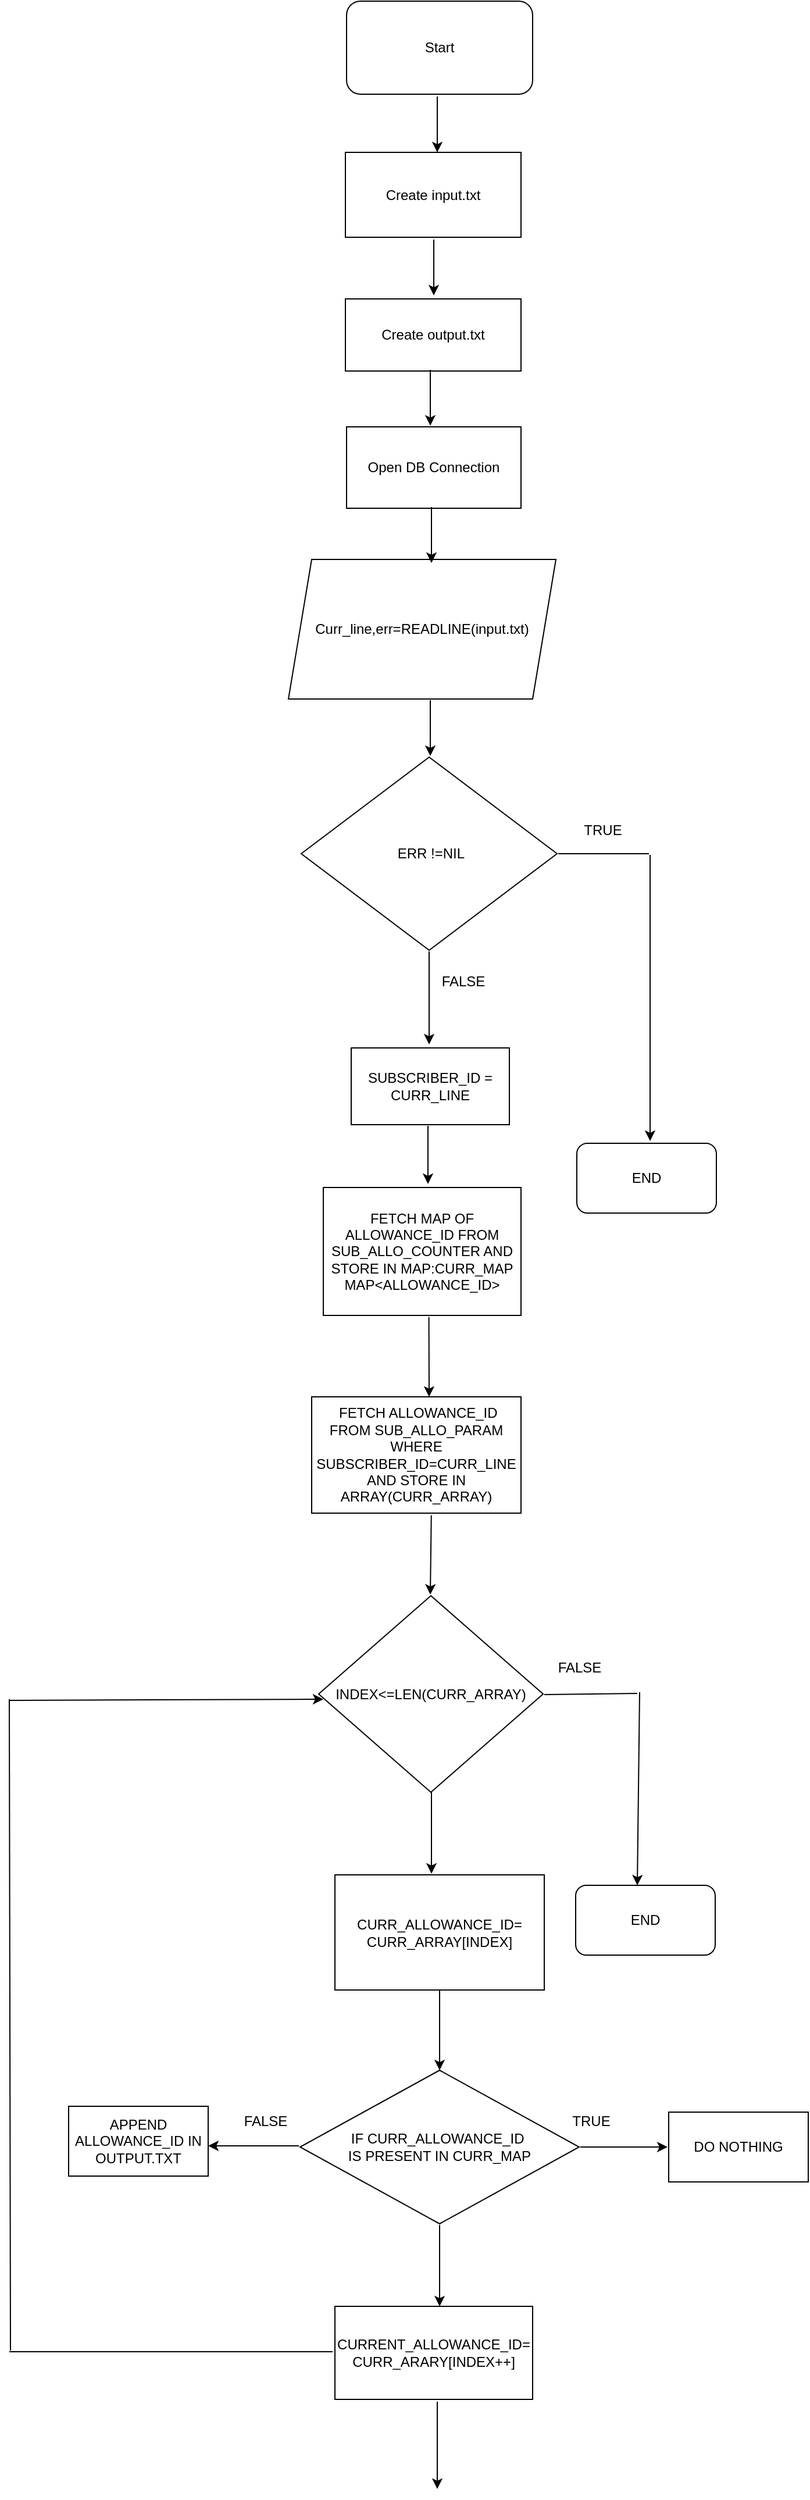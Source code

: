 <mxfile version="24.3.1" type="github">
  <diagram id="C5RBs43oDa-KdzZeNtuy" name="Page-1">
    <mxGraphModel dx="926" dy="495" grid="1" gridSize="10" guides="1" tooltips="1" connect="1" arrows="1" fold="1" page="1" pageScale="1" pageWidth="827" pageHeight="1169" math="0" shadow="0">
      <root>
        <mxCell id="WIyWlLk6GJQsqaUBKTNV-0" />
        <mxCell id="WIyWlLk6GJQsqaUBKTNV-1" parent="WIyWlLk6GJQsqaUBKTNV-0" />
        <mxCell id="4eyrsKKrzkqtE2-U9tnP-0" value="Start" style="rounded=1;whiteSpace=wrap;html=1;" vertex="1" parent="WIyWlLk6GJQsqaUBKTNV-1">
          <mxGeometry x="370" y="20" width="160" height="80" as="geometry" />
        </mxCell>
        <mxCell id="4eyrsKKrzkqtE2-U9tnP-2" value="Create input.txt" style="rounded=0;whiteSpace=wrap;html=1;" vertex="1" parent="WIyWlLk6GJQsqaUBKTNV-1">
          <mxGeometry x="369" y="150" width="151" height="73" as="geometry" />
        </mxCell>
        <mxCell id="4eyrsKKrzkqtE2-U9tnP-4" value="Create output.txt" style="rounded=0;whiteSpace=wrap;html=1;" vertex="1" parent="WIyWlLk6GJQsqaUBKTNV-1">
          <mxGeometry x="369" y="276" width="151" height="62" as="geometry" />
        </mxCell>
        <mxCell id="4eyrsKKrzkqtE2-U9tnP-6" value="Open DB Connection" style="rounded=0;whiteSpace=wrap;html=1;" vertex="1" parent="WIyWlLk6GJQsqaUBKTNV-1">
          <mxGeometry x="370" y="386" width="150" height="70" as="geometry" />
        </mxCell>
        <mxCell id="4eyrsKKrzkqtE2-U9tnP-8" value="Curr_line,err=READLINE(input.txt)" style="shape=parallelogram;perimeter=parallelogramPerimeter;whiteSpace=wrap;html=1;fixedSize=1;" vertex="1" parent="WIyWlLk6GJQsqaUBKTNV-1">
          <mxGeometry x="320" y="500" width="230" height="120" as="geometry" />
        </mxCell>
        <mxCell id="4eyrsKKrzkqtE2-U9tnP-11" value="" style="endArrow=classic;html=1;rounded=0;" edge="1" parent="WIyWlLk6GJQsqaUBKTNV-1">
          <mxGeometry width="50" height="50" relative="1" as="geometry">
            <mxPoint x="448" y="102" as="sourcePoint" />
            <mxPoint x="448" y="150" as="targetPoint" />
          </mxGeometry>
        </mxCell>
        <mxCell id="4eyrsKKrzkqtE2-U9tnP-12" value="" style="endArrow=classic;html=1;rounded=0;" edge="1" parent="WIyWlLk6GJQsqaUBKTNV-1">
          <mxGeometry width="50" height="50" relative="1" as="geometry">
            <mxPoint x="445" y="225" as="sourcePoint" />
            <mxPoint x="445" y="273" as="targetPoint" />
          </mxGeometry>
        </mxCell>
        <mxCell id="4eyrsKKrzkqtE2-U9tnP-13" value="" style="endArrow=classic;html=1;rounded=0;" edge="1" parent="WIyWlLk6GJQsqaUBKTNV-1">
          <mxGeometry width="50" height="50" relative="1" as="geometry">
            <mxPoint x="442" y="337" as="sourcePoint" />
            <mxPoint x="442" y="385" as="targetPoint" />
          </mxGeometry>
        </mxCell>
        <mxCell id="4eyrsKKrzkqtE2-U9tnP-14" value="" style="endArrow=classic;html=1;rounded=0;" edge="1" parent="WIyWlLk6GJQsqaUBKTNV-1">
          <mxGeometry width="50" height="50" relative="1" as="geometry">
            <mxPoint x="443" y="455" as="sourcePoint" />
            <mxPoint x="443" y="503" as="targetPoint" />
          </mxGeometry>
        </mxCell>
        <mxCell id="4eyrsKKrzkqtE2-U9tnP-15" value="" style="endArrow=classic;html=1;rounded=0;" edge="1" parent="WIyWlLk6GJQsqaUBKTNV-1">
          <mxGeometry width="50" height="50" relative="1" as="geometry">
            <mxPoint x="442" y="621" as="sourcePoint" />
            <mxPoint x="442" y="669" as="targetPoint" />
          </mxGeometry>
        </mxCell>
        <mxCell id="4eyrsKKrzkqtE2-U9tnP-16" value="&amp;nbsp;ERR !=NIL" style="rhombus;whiteSpace=wrap;html=1;" vertex="1" parent="WIyWlLk6GJQsqaUBKTNV-1">
          <mxGeometry x="331" y="670" width="220" height="166" as="geometry" />
        </mxCell>
        <mxCell id="4eyrsKKrzkqtE2-U9tnP-17" value="" style="endArrow=none;html=1;rounded=0;" edge="1" parent="WIyWlLk6GJQsqaUBKTNV-1">
          <mxGeometry width="50" height="50" relative="1" as="geometry">
            <mxPoint x="552" y="753" as="sourcePoint" />
            <mxPoint x="630" y="753" as="targetPoint" />
          </mxGeometry>
        </mxCell>
        <mxCell id="4eyrsKKrzkqtE2-U9tnP-18" value="TRUE" style="text;html=1;align=center;verticalAlign=middle;resizable=0;points=[];autosize=1;strokeColor=none;fillColor=none;" vertex="1" parent="WIyWlLk6GJQsqaUBKTNV-1">
          <mxGeometry x="560" y="718" width="60" height="30" as="geometry" />
        </mxCell>
        <mxCell id="4eyrsKKrzkqtE2-U9tnP-19" value="" style="endArrow=classic;html=1;rounded=0;" edge="1" parent="WIyWlLk6GJQsqaUBKTNV-1">
          <mxGeometry width="50" height="50" relative="1" as="geometry">
            <mxPoint x="631" y="754" as="sourcePoint" />
            <mxPoint x="631" y="1000" as="targetPoint" />
          </mxGeometry>
        </mxCell>
        <mxCell id="4eyrsKKrzkqtE2-U9tnP-20" value="END" style="rounded=1;whiteSpace=wrap;html=1;" vertex="1" parent="WIyWlLk6GJQsqaUBKTNV-1">
          <mxGeometry x="568" y="1002" width="120" height="60" as="geometry" />
        </mxCell>
        <mxCell id="4eyrsKKrzkqtE2-U9tnP-21" value="" style="endArrow=classic;html=1;rounded=0;" edge="1" parent="WIyWlLk6GJQsqaUBKTNV-1">
          <mxGeometry width="50" height="50" relative="1" as="geometry">
            <mxPoint x="441" y="837" as="sourcePoint" />
            <mxPoint x="441" y="917" as="targetPoint" />
          </mxGeometry>
        </mxCell>
        <mxCell id="4eyrsKKrzkqtE2-U9tnP-22" value="FALSE" style="text;html=1;align=center;verticalAlign=middle;resizable=0;points=[];autosize=1;strokeColor=none;fillColor=none;" vertex="1" parent="WIyWlLk6GJQsqaUBKTNV-1">
          <mxGeometry x="440" y="848" width="60" height="30" as="geometry" />
        </mxCell>
        <mxCell id="4eyrsKKrzkqtE2-U9tnP-23" value="SUBSCRIBER_ID = CURR_LINE" style="rounded=0;whiteSpace=wrap;html=1;" vertex="1" parent="WIyWlLk6GJQsqaUBKTNV-1">
          <mxGeometry x="374" y="920" width="136" height="66" as="geometry" />
        </mxCell>
        <mxCell id="4eyrsKKrzkqtE2-U9tnP-24" value="" style="endArrow=classic;html=1;rounded=0;" edge="1" parent="WIyWlLk6GJQsqaUBKTNV-1">
          <mxGeometry width="50" height="50" relative="1" as="geometry">
            <mxPoint x="440" y="987" as="sourcePoint" />
            <mxPoint x="440" y="1037" as="targetPoint" />
          </mxGeometry>
        </mxCell>
        <mxCell id="4eyrsKKrzkqtE2-U9tnP-25" value="FETCH MAP OF ALLOWANCE_ID FROM SUB_ALLO_COUNTER AND STORE IN MAP:CURR_MAP MAP&amp;lt;ALLOWANCE_ID&amp;gt;" style="rounded=0;whiteSpace=wrap;html=1;" vertex="1" parent="WIyWlLk6GJQsqaUBKTNV-1">
          <mxGeometry x="350" y="1040" width="170" height="110" as="geometry" />
        </mxCell>
        <mxCell id="4eyrsKKrzkqtE2-U9tnP-26" value="" style="endArrow=classic;html=1;rounded=0;exitX=0.587;exitY=1.031;exitDx=0;exitDy=0;exitPerimeter=0;" edge="1" parent="WIyWlLk6GJQsqaUBKTNV-1">
          <mxGeometry width="50" height="50" relative="1" as="geometry">
            <mxPoint x="440.79" y="1151.41" as="sourcePoint" />
            <mxPoint x="441" y="1220" as="targetPoint" />
          </mxGeometry>
        </mxCell>
        <mxCell id="4eyrsKKrzkqtE2-U9tnP-27" value="&amp;nbsp;FETCH ALLOWANCE_ID FROM SUB_ALLO_PARAM WHERE SUBSCRIBER_ID=CURR_LINE AND STORE IN ARRAY(CURR_ARRAY)" style="rounded=0;whiteSpace=wrap;html=1;" vertex="1" parent="WIyWlLk6GJQsqaUBKTNV-1">
          <mxGeometry x="340" y="1220" width="180" height="100" as="geometry" />
        </mxCell>
        <mxCell id="4eyrsKKrzkqtE2-U9tnP-29" value="" style="endArrow=classic;html=1;rounded=0;exitX=0.616;exitY=1.039;exitDx=0;exitDy=0;exitPerimeter=0;" edge="1" parent="WIyWlLk6GJQsqaUBKTNV-1">
          <mxGeometry width="50" height="50" relative="1" as="geometry">
            <mxPoint x="442.88" y="1321.9" as="sourcePoint" />
            <mxPoint x="442" y="1390" as="targetPoint" />
          </mxGeometry>
        </mxCell>
        <mxCell id="4eyrsKKrzkqtE2-U9tnP-30" value="INDEX&amp;lt;=LEN(CURR_ARRAY)" style="rhombus;whiteSpace=wrap;html=1;" vertex="1" parent="WIyWlLk6GJQsqaUBKTNV-1">
          <mxGeometry x="346" y="1391" width="193" height="169" as="geometry" />
        </mxCell>
        <mxCell id="4eyrsKKrzkqtE2-U9tnP-31" value="" style="endArrow=none;html=1;rounded=0;" edge="1" parent="WIyWlLk6GJQsqaUBKTNV-1">
          <mxGeometry width="50" height="50" relative="1" as="geometry">
            <mxPoint x="540" y="1476" as="sourcePoint" />
            <mxPoint x="620" y="1475" as="targetPoint" />
          </mxGeometry>
        </mxCell>
        <mxCell id="4eyrsKKrzkqtE2-U9tnP-32" value="" style="endArrow=classic;html=1;rounded=0;" edge="1" parent="WIyWlLk6GJQsqaUBKTNV-1">
          <mxGeometry width="50" height="50" relative="1" as="geometry">
            <mxPoint x="622" y="1474" as="sourcePoint" />
            <mxPoint x="620" y="1640" as="targetPoint" />
          </mxGeometry>
        </mxCell>
        <mxCell id="4eyrsKKrzkqtE2-U9tnP-33" value="FALSE" style="text;html=1;align=center;verticalAlign=middle;resizable=0;points=[];autosize=1;strokeColor=none;fillColor=none;" vertex="1" parent="WIyWlLk6GJQsqaUBKTNV-1">
          <mxGeometry x="540" y="1438" width="60" height="30" as="geometry" />
        </mxCell>
        <mxCell id="4eyrsKKrzkqtE2-U9tnP-34" value="END" style="rounded=1;whiteSpace=wrap;html=1;" vertex="1" parent="WIyWlLk6GJQsqaUBKTNV-1">
          <mxGeometry x="567" y="1640" width="120" height="60" as="geometry" />
        </mxCell>
        <mxCell id="4eyrsKKrzkqtE2-U9tnP-35" value="" style="endArrow=classic;html=1;rounded=0;" edge="1" parent="WIyWlLk6GJQsqaUBKTNV-1">
          <mxGeometry width="50" height="50" relative="1" as="geometry">
            <mxPoint x="443" y="1560" as="sourcePoint" />
            <mxPoint x="443" y="1630" as="targetPoint" />
          </mxGeometry>
        </mxCell>
        <mxCell id="4eyrsKKrzkqtE2-U9tnP-36" value="CURR_ALLOWANCE_ID=&lt;div&gt;CURR_ARRAY[INDEX]&lt;/div&gt;" style="rounded=0;whiteSpace=wrap;html=1;" vertex="1" parent="WIyWlLk6GJQsqaUBKTNV-1">
          <mxGeometry x="360" y="1631" width="180" height="99" as="geometry" />
        </mxCell>
        <mxCell id="4eyrsKKrzkqtE2-U9tnP-37" value="" style="endArrow=classic;html=1;rounded=0;exitX=0.5;exitY=1;exitDx=0;exitDy=0;" edge="1" parent="WIyWlLk6GJQsqaUBKTNV-1" source="4eyrsKKrzkqtE2-U9tnP-36">
          <mxGeometry width="50" height="50" relative="1" as="geometry">
            <mxPoint x="400" y="1849" as="sourcePoint" />
            <mxPoint x="450" y="1799" as="targetPoint" />
          </mxGeometry>
        </mxCell>
        <mxCell id="4eyrsKKrzkqtE2-U9tnP-38" value="IF CURR_ALLOWANCE_ID&amp;nbsp;&lt;div&gt;IS PRESENT IN CURR_MAP&lt;/div&gt;" style="rhombus;whiteSpace=wrap;html=1;" vertex="1" parent="WIyWlLk6GJQsqaUBKTNV-1">
          <mxGeometry x="330" y="1799" width="240" height="132" as="geometry" />
        </mxCell>
        <mxCell id="4eyrsKKrzkqtE2-U9tnP-39" value="" style="endArrow=classic;html=1;rounded=0;" edge="1" parent="WIyWlLk6GJQsqaUBKTNV-1">
          <mxGeometry width="50" height="50" relative="1" as="geometry">
            <mxPoint x="571" y="1865" as="sourcePoint" />
            <mxPoint x="646" y="1865" as="targetPoint" />
          </mxGeometry>
        </mxCell>
        <mxCell id="4eyrsKKrzkqtE2-U9tnP-40" value="DO NOTHING" style="rounded=0;whiteSpace=wrap;html=1;" vertex="1" parent="WIyWlLk6GJQsqaUBKTNV-1">
          <mxGeometry x="647" y="1835" width="120" height="60" as="geometry" />
        </mxCell>
        <mxCell id="4eyrsKKrzkqtE2-U9tnP-41" value="TRUE" style="text;html=1;align=center;verticalAlign=middle;resizable=0;points=[];autosize=1;strokeColor=none;fillColor=none;" vertex="1" parent="WIyWlLk6GJQsqaUBKTNV-1">
          <mxGeometry x="550" y="1828" width="60" height="30" as="geometry" />
        </mxCell>
        <mxCell id="4eyrsKKrzkqtE2-U9tnP-42" value="" style="endArrow=classic;html=1;rounded=0;" edge="1" parent="WIyWlLk6GJQsqaUBKTNV-1">
          <mxGeometry width="50" height="50" relative="1" as="geometry">
            <mxPoint x="329" y="1864" as="sourcePoint" />
            <mxPoint x="251" y="1864" as="targetPoint" />
          </mxGeometry>
        </mxCell>
        <mxCell id="4eyrsKKrzkqtE2-U9tnP-43" value="FALSE" style="text;html=1;align=center;verticalAlign=middle;resizable=0;points=[];autosize=1;strokeColor=none;fillColor=none;" vertex="1" parent="WIyWlLk6GJQsqaUBKTNV-1">
          <mxGeometry x="270" y="1828" width="60" height="30" as="geometry" />
        </mxCell>
        <mxCell id="4eyrsKKrzkqtE2-U9tnP-44" value="APPEND ALLOWANCE_ID IN&lt;div&gt;OUTPUT.TXT&lt;/div&gt;" style="rounded=0;whiteSpace=wrap;html=1;" vertex="1" parent="WIyWlLk6GJQsqaUBKTNV-1">
          <mxGeometry x="131" y="1830" width="120" height="60" as="geometry" />
        </mxCell>
        <mxCell id="4eyrsKKrzkqtE2-U9tnP-45" value="" style="endArrow=classic;html=1;rounded=0;" edge="1" parent="WIyWlLk6GJQsqaUBKTNV-1">
          <mxGeometry width="50" height="50" relative="1" as="geometry">
            <mxPoint x="450" y="1932" as="sourcePoint" />
            <mxPoint x="450" y="2002" as="targetPoint" />
          </mxGeometry>
        </mxCell>
        <mxCell id="4eyrsKKrzkqtE2-U9tnP-46" value="CURRENT_ALLOWANCE_ID=&lt;div&gt;CURR_ARARY[INDEX++]&lt;/div&gt;" style="rounded=0;whiteSpace=wrap;html=1;" vertex="1" parent="WIyWlLk6GJQsqaUBKTNV-1">
          <mxGeometry x="360" y="2002" width="170" height="80" as="geometry" />
        </mxCell>
        <mxCell id="4eyrsKKrzkqtE2-U9tnP-47" value="" style="endArrow=none;html=1;rounded=0;" edge="1" parent="WIyWlLk6GJQsqaUBKTNV-1">
          <mxGeometry width="50" height="50" relative="1" as="geometry">
            <mxPoint x="80" y="2041" as="sourcePoint" />
            <mxPoint x="358" y="2041" as="targetPoint" />
          </mxGeometry>
        </mxCell>
        <mxCell id="4eyrsKKrzkqtE2-U9tnP-48" value="" style="endArrow=none;html=1;rounded=0;" edge="1" parent="WIyWlLk6GJQsqaUBKTNV-1">
          <mxGeometry width="50" height="50" relative="1" as="geometry">
            <mxPoint x="81" y="2040" as="sourcePoint" />
            <mxPoint x="80" y="1480" as="targetPoint" />
          </mxGeometry>
        </mxCell>
        <mxCell id="4eyrsKKrzkqtE2-U9tnP-50" value="" style="endArrow=classic;html=1;rounded=0;" edge="1" parent="WIyWlLk6GJQsqaUBKTNV-1">
          <mxGeometry width="50" height="50" relative="1" as="geometry">
            <mxPoint x="80" y="1481" as="sourcePoint" />
            <mxPoint x="350" y="1480" as="targetPoint" />
          </mxGeometry>
        </mxCell>
        <mxCell id="4eyrsKKrzkqtE2-U9tnP-51" value="" style="endArrow=classic;html=1;rounded=0;" edge="1" parent="WIyWlLk6GJQsqaUBKTNV-1">
          <mxGeometry width="50" height="50" relative="1" as="geometry">
            <mxPoint x="448" y="2084" as="sourcePoint" />
            <mxPoint x="448" y="2159" as="targetPoint" />
          </mxGeometry>
        </mxCell>
      </root>
    </mxGraphModel>
  </diagram>
</mxfile>
